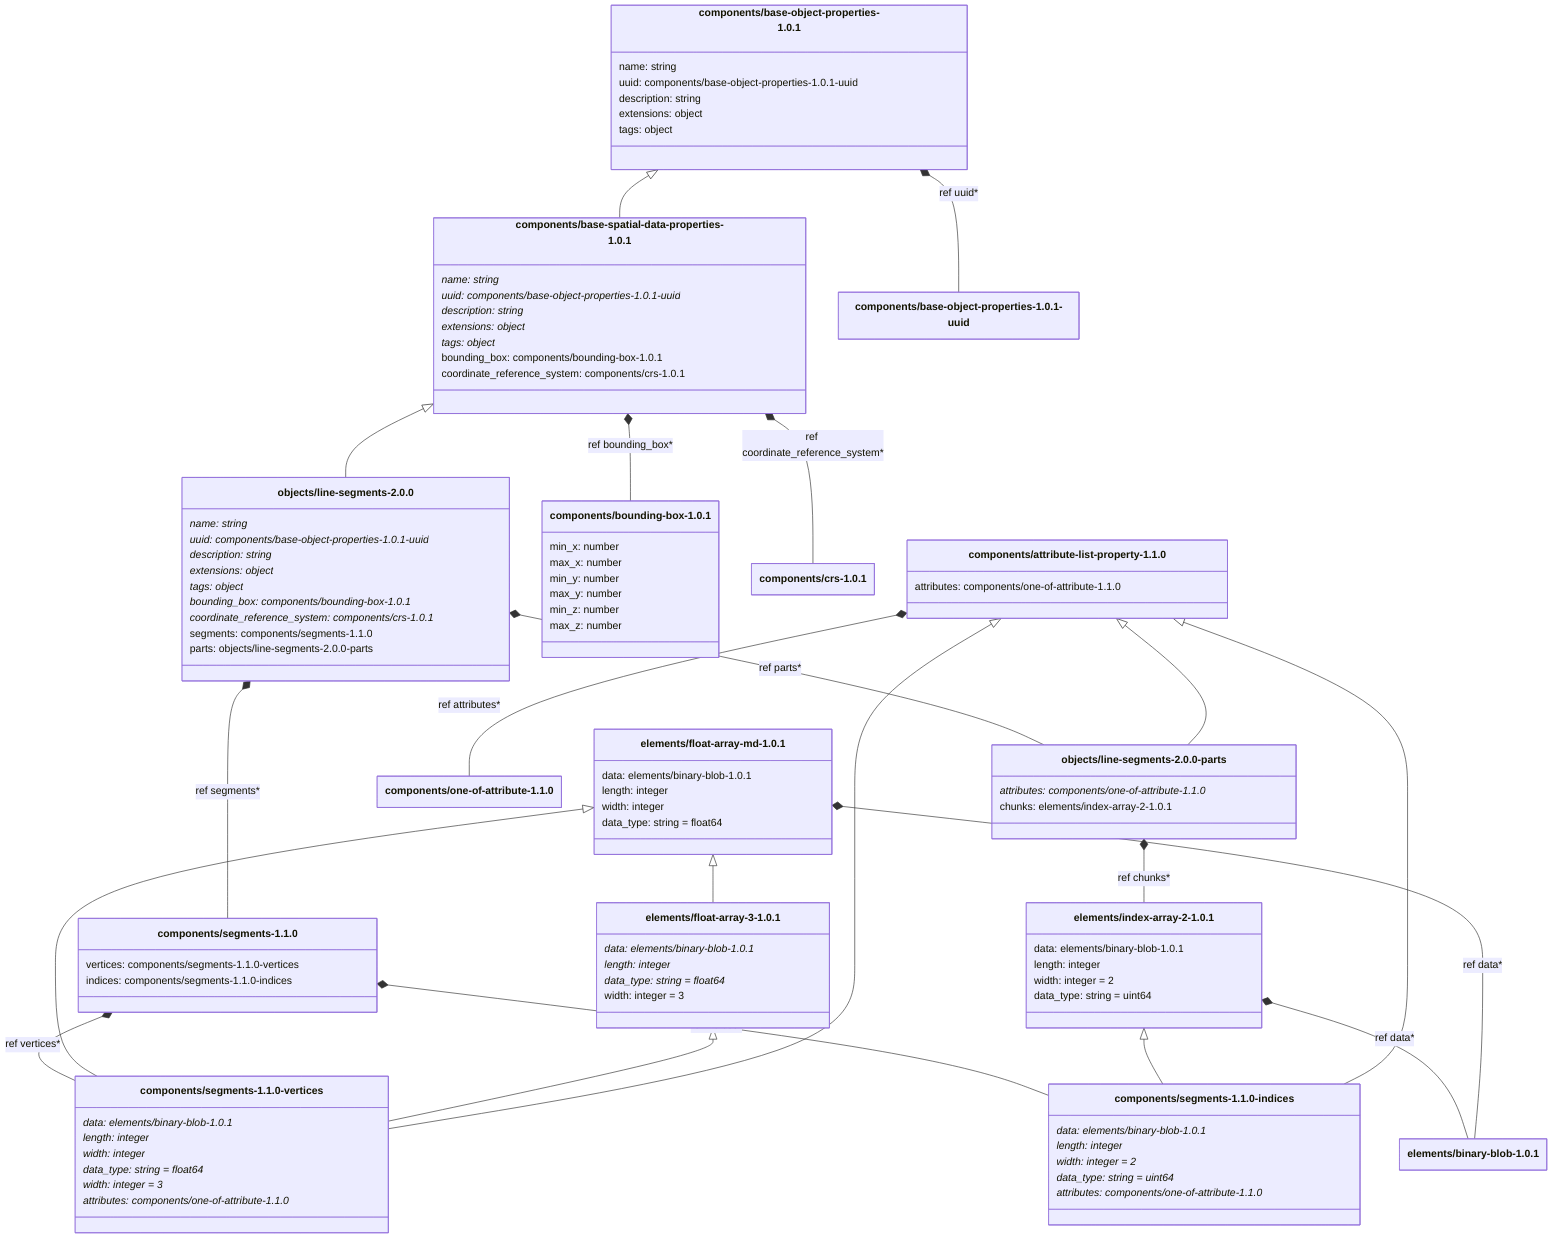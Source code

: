 ---
config:
    class:
        hideEmptyMembersBox: true
---

classDiagram
    class `components/base-object-properties-1.0.1`:::schemaComponent {
        name: string
        uuid: components/base-object-properties-1.0.1-uuid
        description: string
        extensions: object
        tags: object
    }
    class `components/base-spatial-data-properties-1.0.1`:::schemaComponent {
        name: string*
        uuid: components/base-object-properties-1.0.1-uuid*
        description: string*
        extensions: object*
        tags: object*
        bounding_box: components/bounding-box-1.0.1
        coordinate_reference_system: components/crs-1.0.1
    }
    `components/base-object-properties-1.0.1` <|-- `components/base-spatial-data-properties-1.0.1`
    class `objects/line-segments-2.0.0`:::schemaObject {
        name: string*
        uuid: components/base-object-properties-1.0.1-uuid*
        description: string*
        extensions: object*
        tags: object*
        bounding_box: components/bounding-box-1.0.1*
        coordinate_reference_system: components/crs-1.0.1*
        segments: components/segments-1.1.0
        parts: objects/line-segments-2.0.0-parts
    }
    `components/base-spatial-data-properties-1.0.1` <|-- `objects/line-segments-2.0.0`
    `components/base-object-properties-1.0.1` *-- `components/base-object-properties-1.0.1-uuid` : ref uuid*
    `components/base-spatial-data-properties-1.0.1` *-- `components/bounding-box-1.0.1` : ref bounding_box*
    `components/base-spatial-data-properties-1.0.1` *-- `components/crs-1.0.1` : ref coordinate_reference_system*
    `objects/line-segments-2.0.0` *-- `components/segments-1.1.0` : ref segments*
    `objects/line-segments-2.0.0` *-- `objects/line-segments-2.0.0-parts` : ref parts*
    class `components/segments-1.1.0`:::schemaComponent {
        vertices: components/segments-1.1.0-vertices
        indices: components/segments-1.1.0-indices
    }
    `components/segments-1.1.0` *-- `components/segments-1.1.0-vertices` : ref vertices*
    `components/segments-1.1.0` *-- `components/segments-1.1.0-indices` : ref indices*
    class `elements/index-array-2-1.0.1`:::schemaElement {
        data: elements/binary-blob-1.0.1
        length: integer
        width: integer = 2
        data_type: string = uint64
    }
    class `components/attribute-list-property-1.1.0`:::schemaComponent {
        attributes: components/one-of-attribute-1.1.0
    }
    class `components/segments-1.1.0-indices`:::schemaImplicit {
        data: elements/binary-blob-1.0.1*
        length: integer*
        width: integer = 2*
        data_type: string = uint64*
        attributes: components/one-of-attribute-1.1.0*
    }
    `elements/index-array-2-1.0.1` <|-- `components/segments-1.1.0-indices`
    `components/attribute-list-property-1.1.0` <|-- `components/segments-1.1.0-indices`
    `elements/index-array-2-1.0.1` *-- `elements/binary-blob-1.0.1` : ref data*
    `components/attribute-list-property-1.1.0` *-- `components/one-of-attribute-1.1.0` : ref attributes*
    class `components/one-of-attribute-1.1.0`:::schemaComponent {
    }
    class `elements/binary-blob-1.0.1`:::schemaElement {
    }
    class `elements/float-array-md-1.0.1`:::schemaElement {
        data: elements/binary-blob-1.0.1
        length: integer
        width: integer
        data_type: string = float64
    }
    class `elements/float-array-3-1.0.1`:::schemaElement {
        data: elements/binary-blob-1.0.1*
        length: integer*
        data_type: string = float64*
        width: integer = 3
    }
    `elements/float-array-md-1.0.1` <|-- `elements/float-array-3-1.0.1`
    class `components/segments-1.1.0-vertices`:::schemaImplicit {
        data: elements/binary-blob-1.0.1*
        length: integer*
        width: integer*
        data_type: string = float64*
        width: integer = 3*
        attributes: components/one-of-attribute-1.1.0*
    }
    `elements/float-array-md-1.0.1` <|-- `components/segments-1.1.0-vertices`
    `elements/float-array-3-1.0.1` <|-- `components/segments-1.1.0-vertices`
    `components/attribute-list-property-1.1.0` <|-- `components/segments-1.1.0-vertices`
    `elements/float-array-md-1.0.1` *-- `elements/binary-blob-1.0.1` : ref data*
    class `objects/line-segments-2.0.0-parts`:::schemaImplicit {
        attributes: components/one-of-attribute-1.1.0*
        chunks: elements/index-array-2-1.0.1
    }
    `components/attribute-list-property-1.1.0` <|-- `objects/line-segments-2.0.0-parts`
    `objects/line-segments-2.0.0-parts` *-- `elements/index-array-2-1.0.1` : ref chunks*
    class `components/base-object-properties-1.0.1-uuid`:::schemaImplicit {
    }
    class `components/bounding-box-1.0.1`:::schemaComponent {
        min_x: number
        max_x: number
        min_y: number
        max_y: number
        min_z: number
        max_z: number
    }
    class `components/crs-1.0.1`:::schemaComponent {
    }